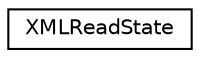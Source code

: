 digraph G
{
  edge [fontname="Helvetica",fontsize="10",labelfontname="Helvetica",labelfontsize="10"];
  node [fontname="Helvetica",fontsize="10",shape=record];
  rankdir=LR;
  Node1 [label="XMLReadState",height=0.2,width=0.4,color="black", fillcolor="white", style="filled",URL="$d3/d5d/structXMLReadState.html"];
}
